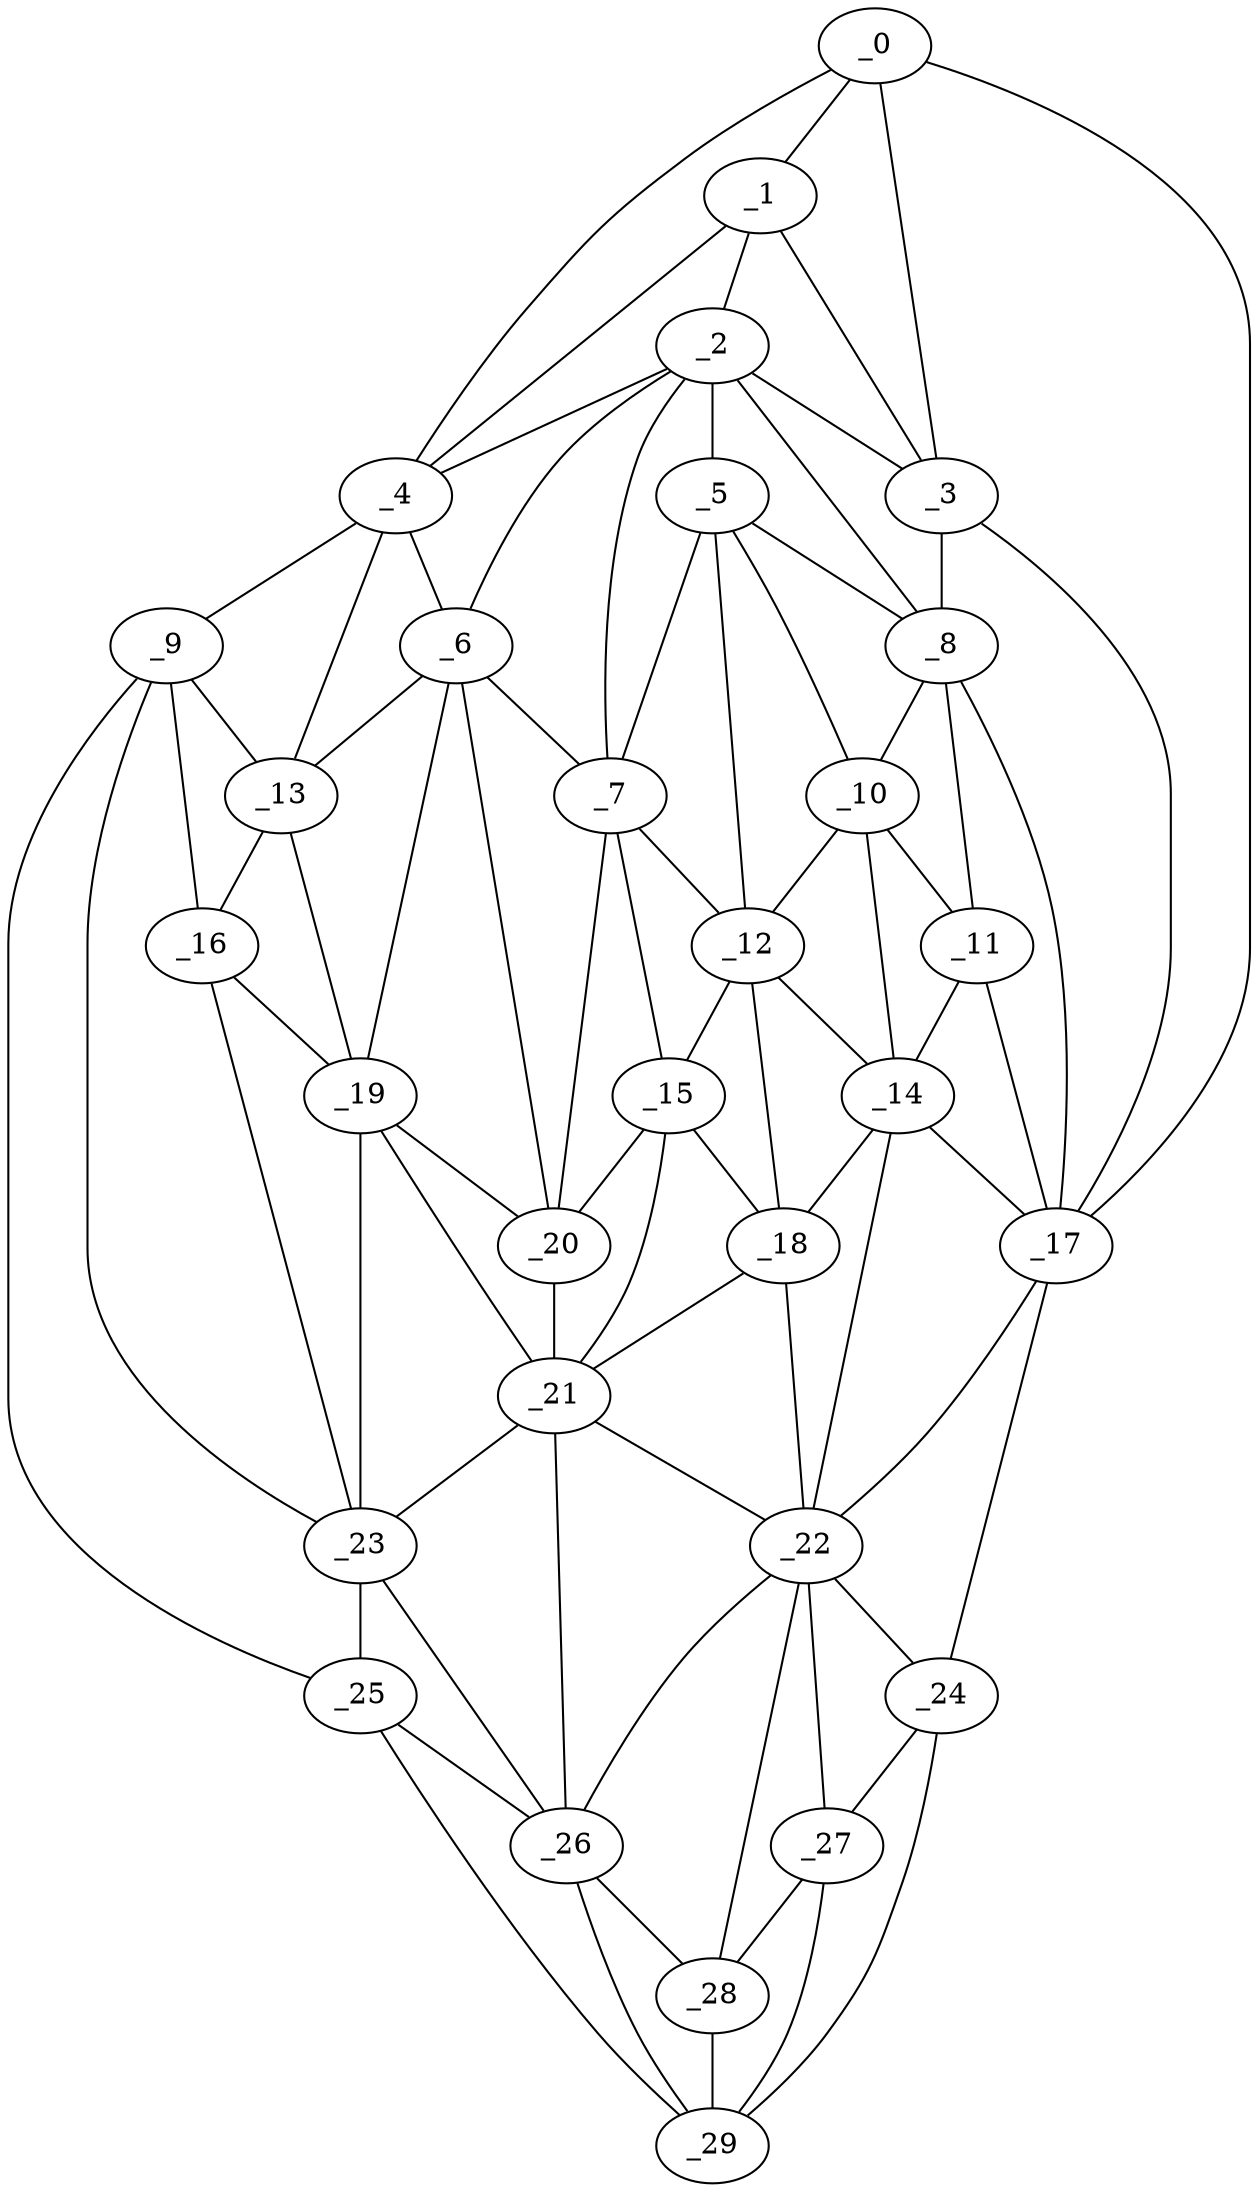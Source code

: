 graph "obj45__35.gxl" {
	_0	 [x=6,
		y=14];
	_1	 [x=13,
		y=38];
	_0 -- _1	 [valence=2];
	_3	 [x=23,
		y=41];
	_0 -- _3	 [valence=1];
	_4	 [x=24,
		y=107];
	_0 -- _4	 [valence=1];
	_17	 [x=47,
		y=11];
	_0 -- _17	 [valence=1];
	_2	 [x=19,
		y=48];
	_1 -- _2	 [valence=2];
	_1 -- _3	 [valence=2];
	_1 -- _4	 [valence=2];
	_2 -- _3	 [valence=2];
	_2 -- _4	 [valence=2];
	_5	 [x=28,
		y=57];
	_2 -- _5	 [valence=1];
	_6	 [x=30,
		y=78];
	_2 -- _6	 [valence=2];
	_7	 [x=31,
		y=72];
	_2 -- _7	 [valence=2];
	_8	 [x=34,
		y=46];
	_2 -- _8	 [valence=2];
	_3 -- _8	 [valence=2];
	_3 -- _17	 [valence=2];
	_4 -- _6	 [valence=2];
	_9	 [x=34,
		y=107];
	_4 -- _9	 [valence=1];
	_13	 [x=41,
		y=100];
	_4 -- _13	 [valence=1];
	_5 -- _7	 [valence=1];
	_5 -- _8	 [valence=2];
	_10	 [x=36,
		y=52];
	_5 -- _10	 [valence=1];
	_12	 [x=41,
		y=58];
	_5 -- _12	 [valence=2];
	_6 -- _7	 [valence=1];
	_6 -- _13	 [valence=2];
	_19	 [x=47,
		y=95];
	_6 -- _19	 [valence=2];
	_20	 [x=49,
		y=71];
	_6 -- _20	 [valence=1];
	_7 -- _12	 [valence=1];
	_15	 [x=46,
		y=64];
	_7 -- _15	 [valence=2];
	_7 -- _20	 [valence=1];
	_8 -- _10	 [valence=2];
	_11	 [x=38,
		y=49];
	_8 -- _11	 [valence=2];
	_8 -- _17	 [valence=2];
	_9 -- _13	 [valence=2];
	_16	 [x=46,
		y=104];
	_9 -- _16	 [valence=2];
	_23	 [x=85,
		y=102];
	_9 -- _23	 [valence=2];
	_25	 [x=93,
		y=103];
	_9 -- _25	 [valence=1];
	_10 -- _11	 [valence=2];
	_10 -- _12	 [valence=2];
	_14	 [x=43,
		y=54];
	_10 -- _14	 [valence=2];
	_11 -- _14	 [valence=2];
	_11 -- _17	 [valence=2];
	_12 -- _14	 [valence=2];
	_12 -- _15	 [valence=2];
	_18	 [x=47,
		y=58];
	_12 -- _18	 [valence=1];
	_13 -- _16	 [valence=2];
	_13 -- _19	 [valence=2];
	_14 -- _17	 [valence=2];
	_14 -- _18	 [valence=2];
	_22	 [x=85,
		y=51];
	_14 -- _22	 [valence=2];
	_15 -- _18	 [valence=2];
	_15 -- _20	 [valence=2];
	_21	 [x=55,
		y=70];
	_15 -- _21	 [valence=1];
	_16 -- _19	 [valence=2];
	_16 -- _23	 [valence=2];
	_17 -- _22	 [valence=1];
	_24	 [x=91,
		y=14];
	_17 -- _24	 [valence=1];
	_18 -- _21	 [valence=2];
	_18 -- _22	 [valence=2];
	_19 -- _20	 [valence=2];
	_19 -- _21	 [valence=2];
	_19 -- _23	 [valence=2];
	_20 -- _21	 [valence=1];
	_21 -- _22	 [valence=1];
	_21 -- _23	 [valence=2];
	_26	 [x=94,
		y=88];
	_21 -- _26	 [valence=2];
	_22 -- _24	 [valence=2];
	_22 -- _26	 [valence=2];
	_27	 [x=95,
		y=42];
	_22 -- _27	 [valence=2];
	_28	 [x=96,
		y=56];
	_22 -- _28	 [valence=2];
	_23 -- _25	 [valence=1];
	_23 -- _26	 [valence=1];
	_24 -- _27	 [valence=1];
	_29	 [x=124,
		y=79];
	_24 -- _29	 [valence=1];
	_25 -- _26	 [valence=2];
	_25 -- _29	 [valence=1];
	_26 -- _28	 [valence=2];
	_26 -- _29	 [valence=1];
	_27 -- _28	 [valence=2];
	_27 -- _29	 [valence=1];
	_28 -- _29	 [valence=2];
}
